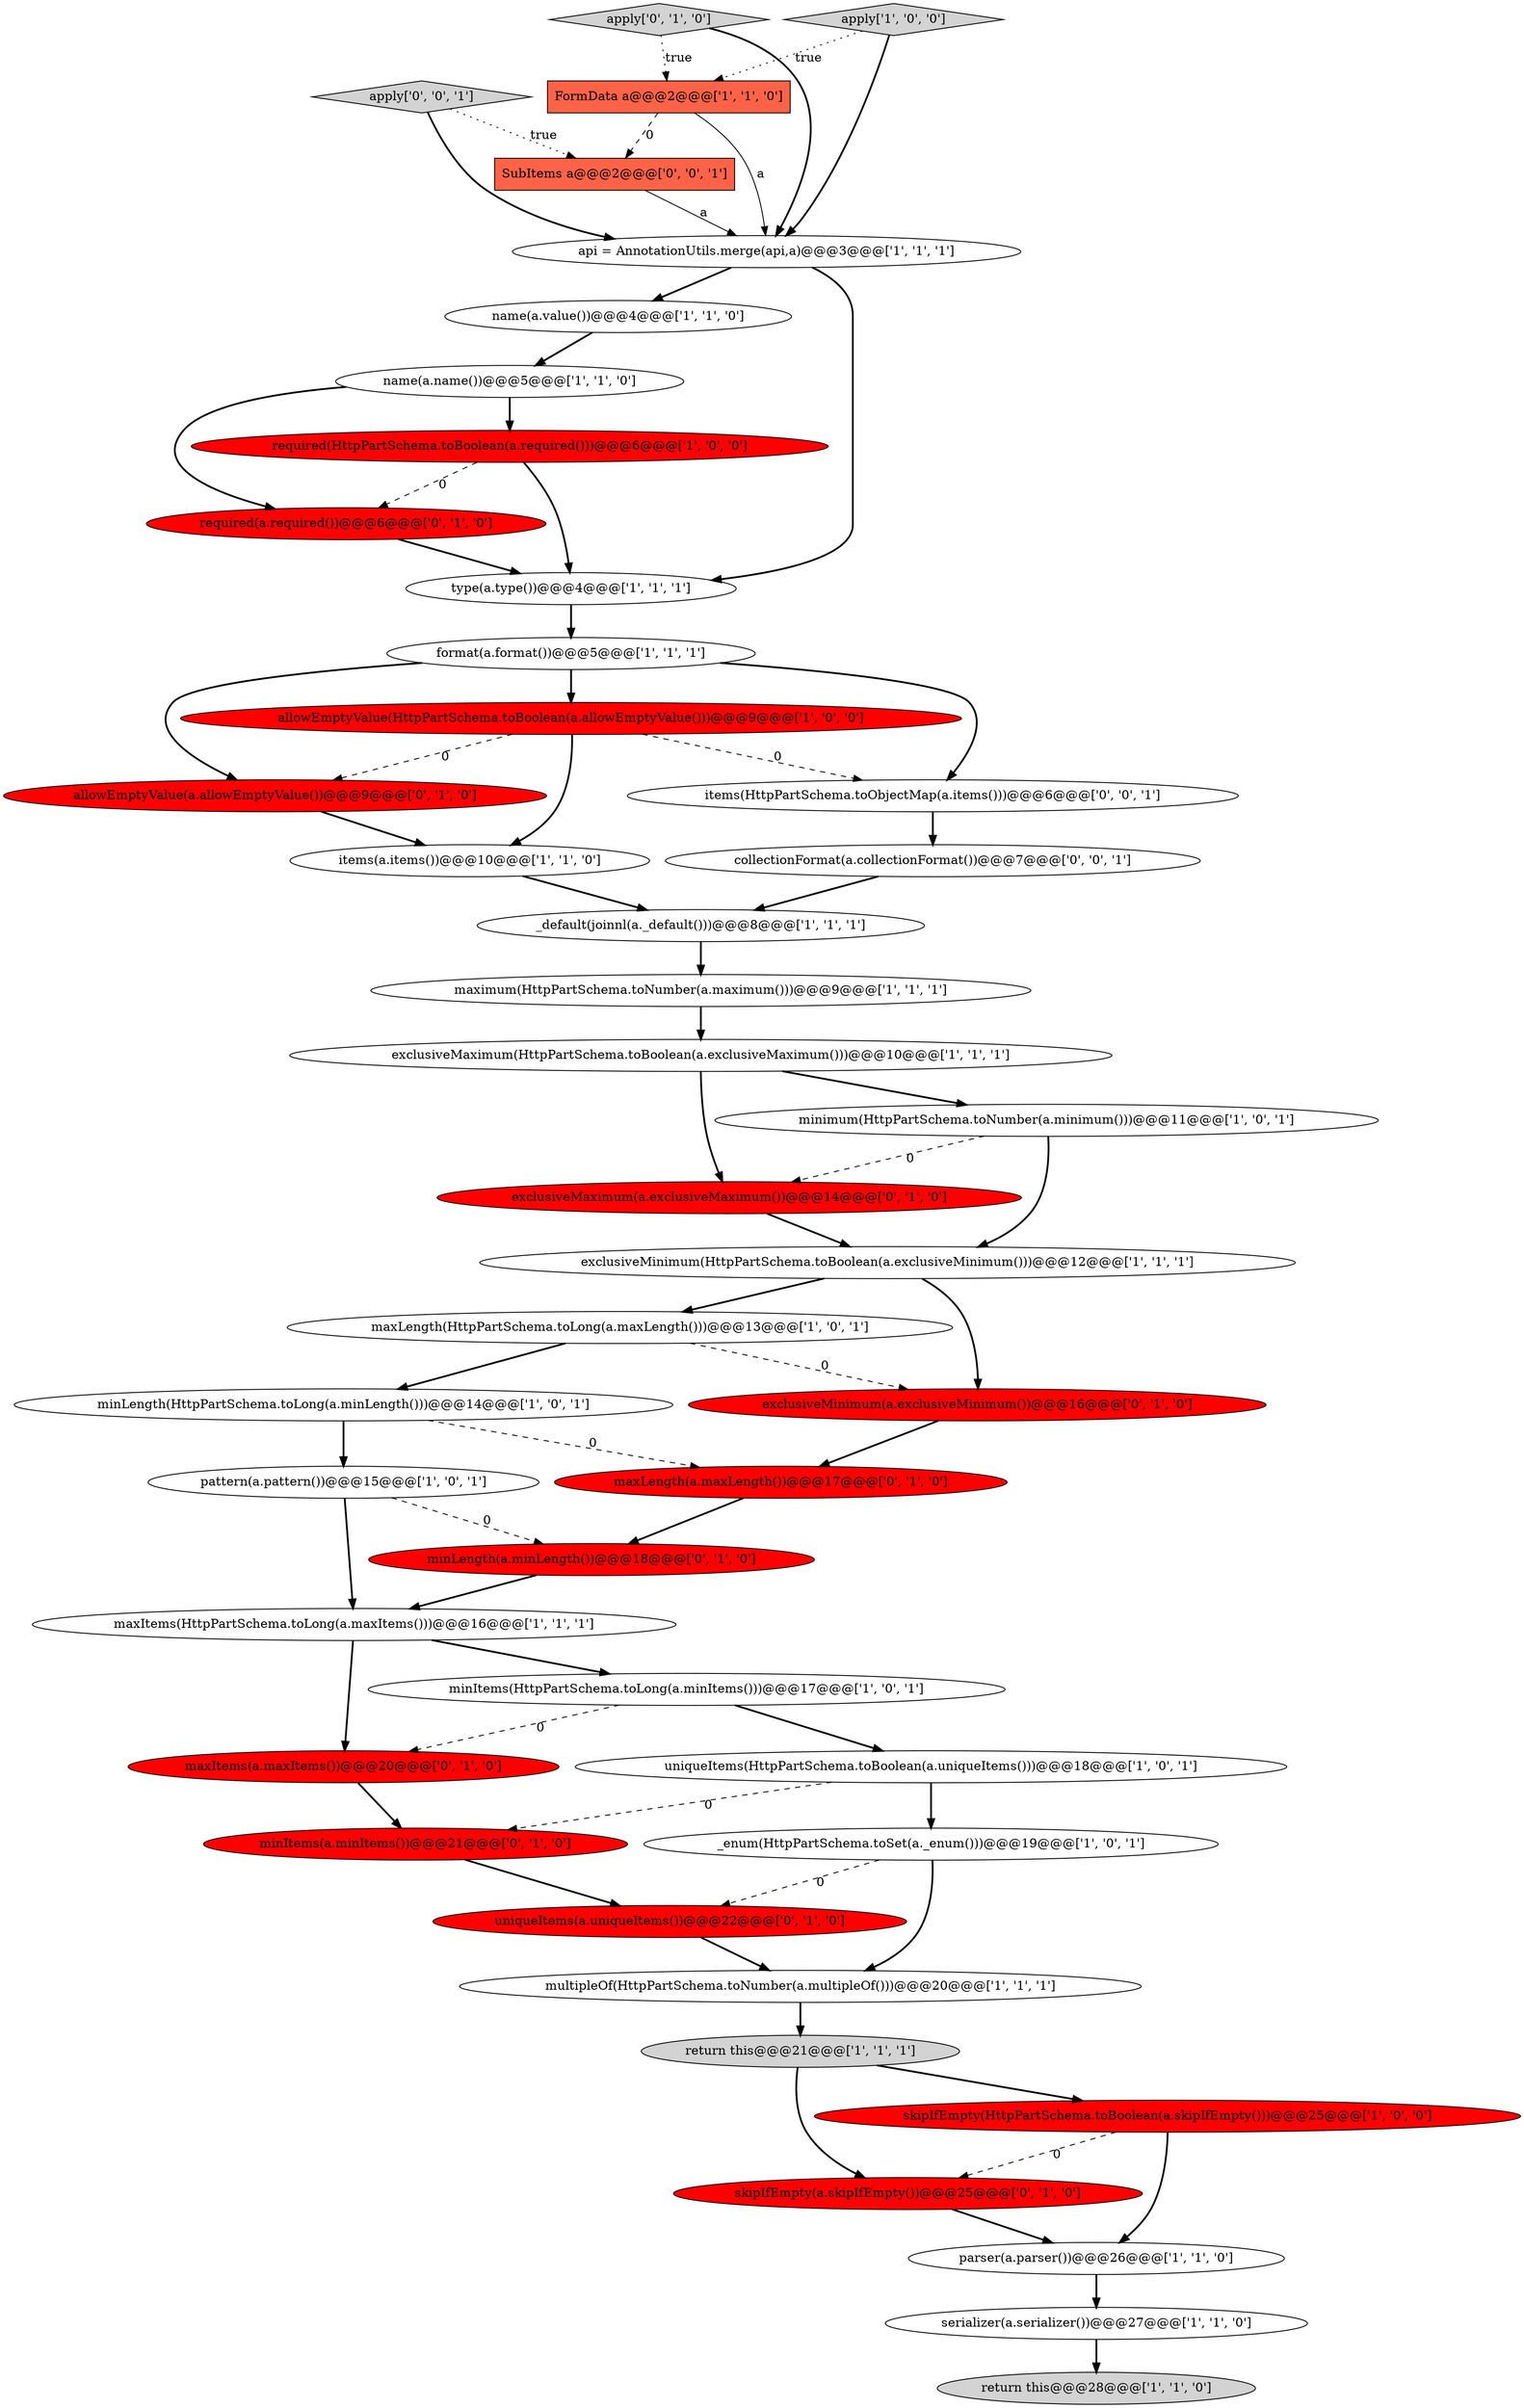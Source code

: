 digraph {
11 [style = filled, label = "maxLength(HttpPartSchema.toLong(a.maxLength()))@@@13@@@['1', '0', '1']", fillcolor = white, shape = ellipse image = "AAA0AAABBB1BBB"];
1 [style = filled, label = "format(a.format())@@@5@@@['1', '1', '1']", fillcolor = white, shape = ellipse image = "AAA0AAABBB1BBB"];
34 [style = filled, label = "exclusiveMaximum(a.exclusiveMaximum())@@@14@@@['0', '1', '0']", fillcolor = red, shape = ellipse image = "AAA1AAABBB2BBB"];
33 [style = filled, label = "skipIfEmpty(a.skipIfEmpty())@@@25@@@['0', '1', '0']", fillcolor = red, shape = ellipse image = "AAA1AAABBB2BBB"];
3 [style = filled, label = "skipIfEmpty(HttpPartSchema.toBoolean(a.skipIfEmpty()))@@@25@@@['1', '0', '0']", fillcolor = red, shape = ellipse image = "AAA1AAABBB1BBB"];
30 [style = filled, label = "minItems(a.minItems())@@@21@@@['0', '1', '0']", fillcolor = red, shape = ellipse image = "AAA1AAABBB2BBB"];
10 [style = filled, label = "parser(a.parser())@@@26@@@['1', '1', '0']", fillcolor = white, shape = ellipse image = "AAA0AAABBB1BBB"];
0 [style = filled, label = "name(a.value())@@@4@@@['1', '1', '0']", fillcolor = white, shape = ellipse image = "AAA0AAABBB1BBB"];
7 [style = filled, label = "type(a.type())@@@4@@@['1', '1', '1']", fillcolor = white, shape = ellipse image = "AAA0AAABBB1BBB"];
4 [style = filled, label = "required(HttpPartSchema.toBoolean(a.required()))@@@6@@@['1', '0', '0']", fillcolor = red, shape = ellipse image = "AAA1AAABBB1BBB"];
41 [style = filled, label = "apply['0', '0', '1']", fillcolor = lightgray, shape = diamond image = "AAA0AAABBB3BBB"];
29 [style = filled, label = "apply['0', '1', '0']", fillcolor = lightgray, shape = diamond image = "AAA0AAABBB2BBB"];
40 [style = filled, label = "collectionFormat(a.collectionFormat())@@@7@@@['0', '0', '1']", fillcolor = white, shape = ellipse image = "AAA0AAABBB3BBB"];
22 [style = filled, label = "maximum(HttpPartSchema.toNumber(a.maximum()))@@@9@@@['1', '1', '1']", fillcolor = white, shape = ellipse image = "AAA0AAABBB1BBB"];
18 [style = filled, label = "return this@@@28@@@['1', '1', '0']", fillcolor = lightgray, shape = ellipse image = "AAA0AAABBB1BBB"];
37 [style = filled, label = "uniqueItems(a.uniqueItems())@@@22@@@['0', '1', '0']", fillcolor = red, shape = ellipse image = "AAA1AAABBB2BBB"];
20 [style = filled, label = "return this@@@21@@@['1', '1', '1']", fillcolor = lightgray, shape = ellipse image = "AAA0AAABBB1BBB"];
12 [style = filled, label = "multipleOf(HttpPartSchema.toNumber(a.multipleOf()))@@@20@@@['1', '1', '1']", fillcolor = white, shape = ellipse image = "AAA0AAABBB1BBB"];
2 [style = filled, label = "_default(joinnl(a._default()))@@@8@@@['1', '1', '1']", fillcolor = white, shape = ellipse image = "AAA0AAABBB1BBB"];
26 [style = filled, label = "pattern(a.pattern())@@@15@@@['1', '0', '1']", fillcolor = white, shape = ellipse image = "AAA0AAABBB1BBB"];
36 [style = filled, label = "maxItems(a.maxItems())@@@20@@@['0', '1', '0']", fillcolor = red, shape = ellipse image = "AAA1AAABBB2BBB"];
14 [style = filled, label = "uniqueItems(HttpPartSchema.toBoolean(a.uniqueItems()))@@@18@@@['1', '0', '1']", fillcolor = white, shape = ellipse image = "AAA0AAABBB1BBB"];
15 [style = filled, label = "allowEmptyValue(HttpPartSchema.toBoolean(a.allowEmptyValue()))@@@9@@@['1', '0', '0']", fillcolor = red, shape = ellipse image = "AAA1AAABBB1BBB"];
27 [style = filled, label = "exclusiveMinimum(HttpPartSchema.toBoolean(a.exclusiveMinimum()))@@@12@@@['1', '1', '1']", fillcolor = white, shape = ellipse image = "AAA0AAABBB1BBB"];
31 [style = filled, label = "maxLength(a.maxLength())@@@17@@@['0', '1', '0']", fillcolor = red, shape = ellipse image = "AAA1AAABBB2BBB"];
39 [style = filled, label = "SubItems a@@@2@@@['0', '0', '1']", fillcolor = tomato, shape = box image = "AAA0AAABBB3BBB"];
24 [style = filled, label = "maxItems(HttpPartSchema.toLong(a.maxItems()))@@@16@@@['1', '1', '1']", fillcolor = white, shape = ellipse image = "AAA0AAABBB1BBB"];
28 [style = filled, label = "required(a.required())@@@6@@@['0', '1', '0']", fillcolor = red, shape = ellipse image = "AAA1AAABBB2BBB"];
9 [style = filled, label = "FormData a@@@2@@@['1', '1', '0']", fillcolor = tomato, shape = box image = "AAA0AAABBB1BBB"];
17 [style = filled, label = "exclusiveMaximum(HttpPartSchema.toBoolean(a.exclusiveMaximum()))@@@10@@@['1', '1', '1']", fillcolor = white, shape = ellipse image = "AAA0AAABBB1BBB"];
6 [style = filled, label = "minimum(HttpPartSchema.toNumber(a.minimum()))@@@11@@@['1', '0', '1']", fillcolor = white, shape = ellipse image = "AAA0AAABBB1BBB"];
13 [style = filled, label = "apply['1', '0', '0']", fillcolor = lightgray, shape = diamond image = "AAA0AAABBB1BBB"];
23 [style = filled, label = "items(a.items())@@@10@@@['1', '1', '0']", fillcolor = white, shape = ellipse image = "AAA0AAABBB1BBB"];
32 [style = filled, label = "minLength(a.minLength())@@@18@@@['0', '1', '0']", fillcolor = red, shape = ellipse image = "AAA1AAABBB2BBB"];
42 [style = filled, label = "items(HttpPartSchema.toObjectMap(a.items()))@@@6@@@['0', '0', '1']", fillcolor = white, shape = ellipse image = "AAA0AAABBB3BBB"];
16 [style = filled, label = "minItems(HttpPartSchema.toLong(a.minItems()))@@@17@@@['1', '0', '1']", fillcolor = white, shape = ellipse image = "AAA0AAABBB1BBB"];
35 [style = filled, label = "allowEmptyValue(a.allowEmptyValue())@@@9@@@['0', '1', '0']", fillcolor = red, shape = ellipse image = "AAA1AAABBB2BBB"];
21 [style = filled, label = "serializer(a.serializer())@@@27@@@['1', '1', '0']", fillcolor = white, shape = ellipse image = "AAA0AAABBB1BBB"];
8 [style = filled, label = "minLength(HttpPartSchema.toLong(a.minLength()))@@@14@@@['1', '0', '1']", fillcolor = white, shape = ellipse image = "AAA0AAABBB1BBB"];
19 [style = filled, label = "api = AnnotationUtils.merge(api,a)@@@3@@@['1', '1', '1']", fillcolor = white, shape = ellipse image = "AAA0AAABBB1BBB"];
38 [style = filled, label = "exclusiveMinimum(a.exclusiveMinimum())@@@16@@@['0', '1', '0']", fillcolor = red, shape = ellipse image = "AAA1AAABBB2BBB"];
25 [style = filled, label = "name(a.name())@@@5@@@['1', '1', '0']", fillcolor = white, shape = ellipse image = "AAA0AAABBB1BBB"];
5 [style = filled, label = "_enum(HttpPartSchema.toSet(a._enum()))@@@19@@@['1', '0', '1']", fillcolor = white, shape = ellipse image = "AAA0AAABBB1BBB"];
9->39 [style = dashed, label="0"];
40->2 [style = bold, label=""];
15->23 [style = bold, label=""];
29->9 [style = dotted, label="true"];
25->28 [style = bold, label=""];
27->38 [style = bold, label=""];
7->1 [style = bold, label=""];
41->19 [style = bold, label=""];
17->6 [style = bold, label=""];
3->33 [style = dashed, label="0"];
26->32 [style = dashed, label="0"];
31->32 [style = bold, label=""];
1->15 [style = bold, label=""];
28->7 [style = bold, label=""];
12->20 [style = bold, label=""];
25->4 [style = bold, label=""];
1->42 [style = bold, label=""];
1->35 [style = bold, label=""];
33->10 [style = bold, label=""];
20->3 [style = bold, label=""];
10->21 [style = bold, label=""];
38->31 [style = bold, label=""];
30->37 [style = bold, label=""];
41->39 [style = dotted, label="true"];
6->34 [style = dashed, label="0"];
26->24 [style = bold, label=""];
42->40 [style = bold, label=""];
21->18 [style = bold, label=""];
4->7 [style = bold, label=""];
19->0 [style = bold, label=""];
37->12 [style = bold, label=""];
20->33 [style = bold, label=""];
4->28 [style = dashed, label="0"];
15->42 [style = dashed, label="0"];
15->35 [style = dashed, label="0"];
11->38 [style = dashed, label="0"];
24->16 [style = bold, label=""];
6->27 [style = bold, label=""];
3->10 [style = bold, label=""];
35->23 [style = bold, label=""];
13->19 [style = bold, label=""];
17->34 [style = bold, label=""];
24->36 [style = bold, label=""];
36->30 [style = bold, label=""];
29->19 [style = bold, label=""];
27->11 [style = bold, label=""];
5->12 [style = bold, label=""];
0->25 [style = bold, label=""];
14->30 [style = dashed, label="0"];
16->36 [style = dashed, label="0"];
22->17 [style = bold, label=""];
11->8 [style = bold, label=""];
16->14 [style = bold, label=""];
23->2 [style = bold, label=""];
8->31 [style = dashed, label="0"];
2->22 [style = bold, label=""];
39->19 [style = solid, label="a"];
34->27 [style = bold, label=""];
32->24 [style = bold, label=""];
19->7 [style = bold, label=""];
9->19 [style = solid, label="a"];
5->37 [style = dashed, label="0"];
14->5 [style = bold, label=""];
8->26 [style = bold, label=""];
13->9 [style = dotted, label="true"];
}
